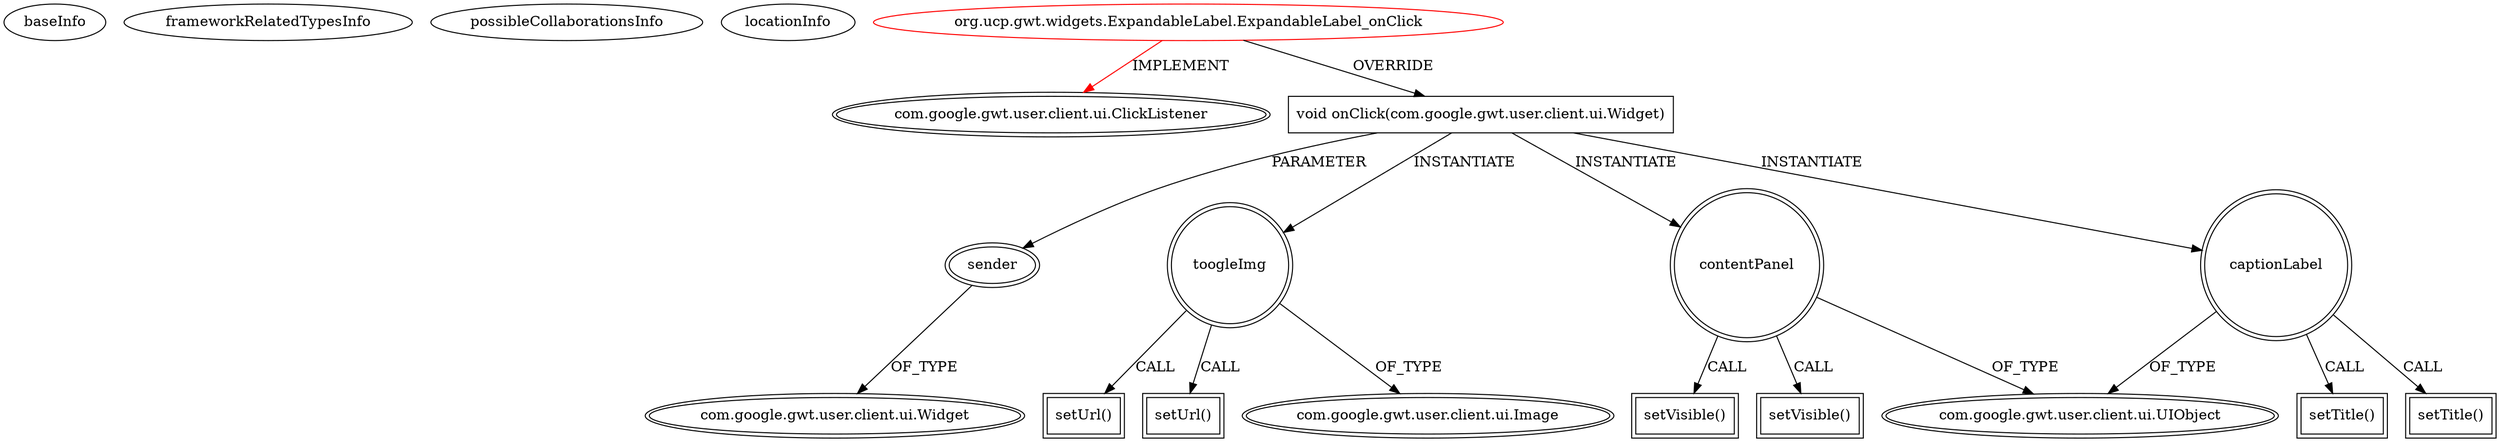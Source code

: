 digraph {
baseInfo[graphId=2991,category="extension_graph",isAnonymous=false,possibleRelation=false]
frameworkRelatedTypesInfo[0="com.google.gwt.user.client.ui.ClickListener"]
possibleCollaborationsInfo[]
locationInfo[projectName="hmiguellima-ugat",filePath="/hmiguellima-ugat/ugat-master/src/org/ucp/gwt/widgets/ExpandableLabel.java",contextSignature="ExpandableLabel_onClick",graphId="2991"]
0[label="org.ucp.gwt.widgets.ExpandableLabel.ExpandableLabel_onClick",vertexType="ROOT_CLIENT_CLASS_DECLARATION",isFrameworkType=false,color=red]
1[label="com.google.gwt.user.client.ui.ClickListener",vertexType="FRAMEWORK_INTERFACE_TYPE",isFrameworkType=true,peripheries=2]
2[label="void onClick(com.google.gwt.user.client.ui.Widget)",vertexType="OVERRIDING_METHOD_DECLARATION",isFrameworkType=false,shape=box]
3[label="sender",vertexType="PARAMETER_DECLARATION",isFrameworkType=true,peripheries=2]
4[label="com.google.gwt.user.client.ui.Widget",vertexType="FRAMEWORK_CLASS_TYPE",isFrameworkType=true,peripheries=2]
5[label="toogleImg",vertexType="VARIABLE_EXPRESION",isFrameworkType=true,peripheries=2,shape=circle]
7[label="com.google.gwt.user.client.ui.Image",vertexType="FRAMEWORK_CLASS_TYPE",isFrameworkType=true,peripheries=2]
6[label="setUrl()",vertexType="INSIDE_CALL",isFrameworkType=true,peripheries=2,shape=box]
8[label="captionLabel",vertexType="VARIABLE_EXPRESION",isFrameworkType=true,peripheries=2,shape=circle]
10[label="com.google.gwt.user.client.ui.UIObject",vertexType="FRAMEWORK_CLASS_TYPE",isFrameworkType=true,peripheries=2]
9[label="setTitle()",vertexType="INSIDE_CALL",isFrameworkType=true,peripheries=2,shape=box]
11[label="contentPanel",vertexType="VARIABLE_EXPRESION",isFrameworkType=true,peripheries=2,shape=circle]
12[label="setVisible()",vertexType="INSIDE_CALL",isFrameworkType=true,peripheries=2,shape=box]
15[label="setUrl()",vertexType="INSIDE_CALL",isFrameworkType=true,peripheries=2,shape=box]
17[label="setTitle()",vertexType="INSIDE_CALL",isFrameworkType=true,peripheries=2,shape=box]
19[label="setVisible()",vertexType="INSIDE_CALL",isFrameworkType=true,peripheries=2,shape=box]
0->1[label="IMPLEMENT",color=red]
0->2[label="OVERRIDE"]
3->4[label="OF_TYPE"]
2->3[label="PARAMETER"]
2->5[label="INSTANTIATE"]
5->7[label="OF_TYPE"]
5->6[label="CALL"]
2->8[label="INSTANTIATE"]
8->10[label="OF_TYPE"]
8->9[label="CALL"]
2->11[label="INSTANTIATE"]
11->10[label="OF_TYPE"]
11->12[label="CALL"]
5->15[label="CALL"]
8->17[label="CALL"]
11->19[label="CALL"]
}
